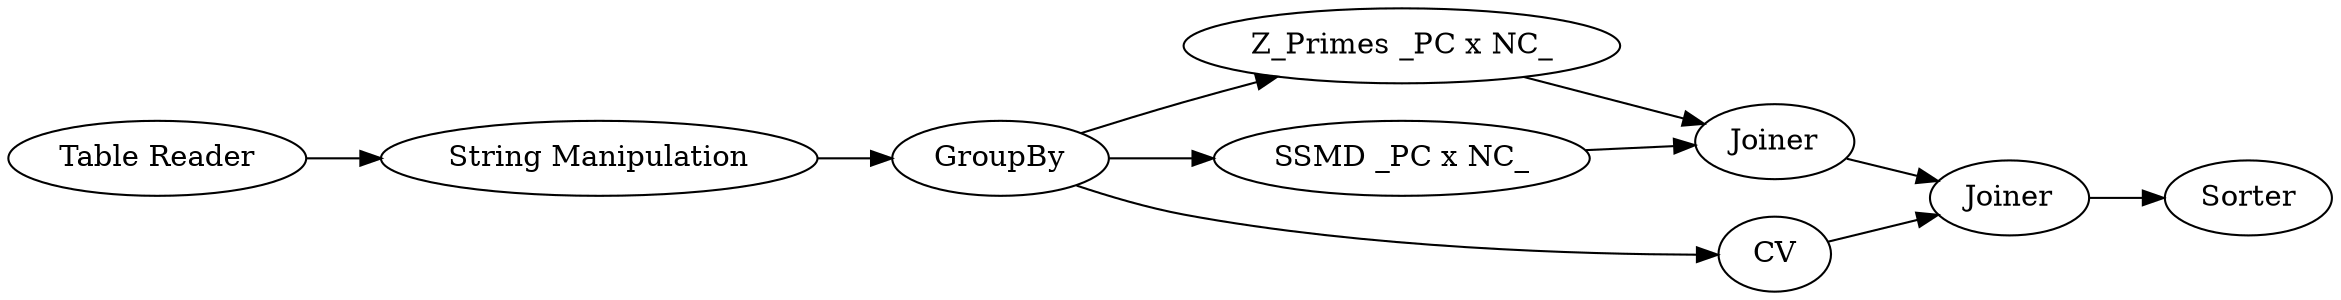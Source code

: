 digraph {
	1 [label="Table Reader"]
	8 [label="Z_Primes _PC x NC_"]
	9 [label=CV]
	10 [label="String Manipulation"]
	11 [label=GroupBy]
	12 [label=Joiner]
	13 [label="SSMD _PC x NC_"]
	14 [label=Joiner]
	15 [label=Sorter]
	1 -> 10
	8 -> 12
	9 -> 14
	10 -> 11
	11 -> 9
	11 -> 8
	11 -> 13
	12 -> 14
	13 -> 12
	14 -> 15
	rankdir=LR
}
